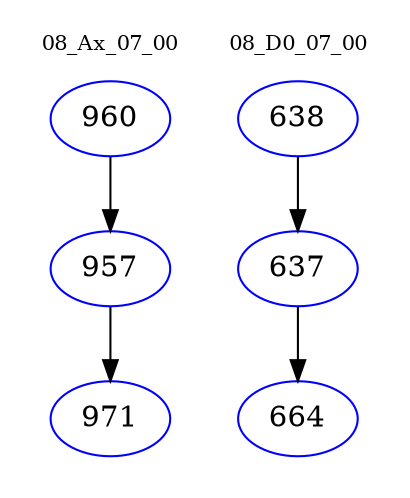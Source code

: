 digraph{
subgraph cluster_0 {
color = white
label = "08_Ax_07_00";
fontsize=10;
T0_960 [label="960", color="blue"]
T0_960 -> T0_957 [color="black"]
T0_957 [label="957", color="blue"]
T0_957 -> T0_971 [color="black"]
T0_971 [label="971", color="blue"]
}
subgraph cluster_1 {
color = white
label = "08_D0_07_00";
fontsize=10;
T1_638 [label="638", color="blue"]
T1_638 -> T1_637 [color="black"]
T1_637 [label="637", color="blue"]
T1_637 -> T1_664 [color="black"]
T1_664 [label="664", color="blue"]
}
}
